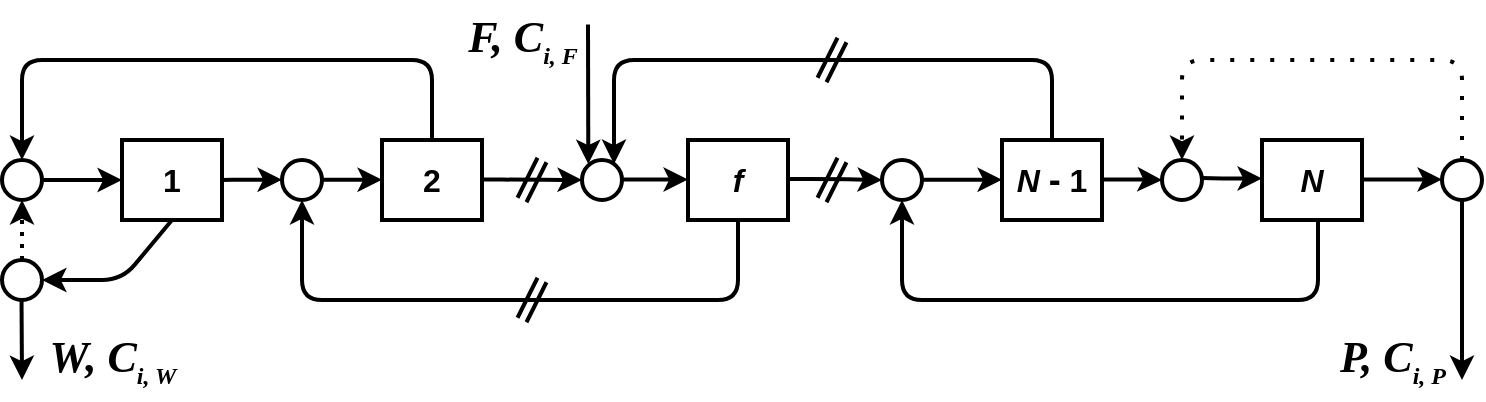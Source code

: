 <mxfile scale="20" border="0">
    <diagram id="ox55puOnoM0L2l18HqQe" name="Page-1">
        <mxGraphModel dx="1426" dy="807" grid="1" gridSize="10" guides="1" tooltips="1" connect="1" arrows="1" fold="1" page="1" pageScale="1" pageWidth="827" pageHeight="1169" math="0" shadow="0">
            <root>
                <mxCell id="0"/>
                <mxCell id="1" parent="0"/>
                <mxCell id="32" style="edgeStyle=orthogonalEdgeStyle;html=1;strokeWidth=2;fontFamily=Times New Roman;fontSize=18;" edge="1" parent="1" target="34">
                    <mxGeometry relative="1" as="geometry">
                        <mxPoint x="545" y="160" as="sourcePoint"/>
                        <mxPoint x="320" y="170" as="targetPoint"/>
                        <Array as="points">
                            <mxPoint x="545" y="120"/>
                            <mxPoint x="326" y="120"/>
                        </Array>
                    </mxGeometry>
                </mxCell>
                <mxCell id="28" style="edgeStyle=orthogonalEdgeStyle;html=1;entryX=0.5;entryY=0;entryDx=0;entryDy=0;strokeWidth=2;fontFamily=Times New Roman;fontSize=18;" edge="1" parent="1" source="7" target="19">
                    <mxGeometry relative="1" as="geometry">
                        <Array as="points">
                            <mxPoint x="235" y="120"/>
                            <mxPoint x="30" y="120"/>
                        </Array>
                    </mxGeometry>
                </mxCell>
                <mxCell id="7" value="&lt;span style=&quot;font-size: 16px;&quot;&gt;&lt;b&gt;2&lt;/b&gt;&lt;/span&gt;" style="rounded=0;whiteSpace=wrap;html=1;strokeWidth=2;" vertex="1" parent="1">
                    <mxGeometry x="210" y="160" width="50" height="40" as="geometry"/>
                </mxCell>
                <mxCell id="10" value="&lt;font style=&quot;font-size: 16px;&quot;&gt;&lt;b&gt;1&lt;/b&gt;&lt;/font&gt;" style="rounded=0;whiteSpace=wrap;html=1;strokeWidth=2;" vertex="1" parent="1">
                    <mxGeometry x="80" y="160" width="50" height="40" as="geometry"/>
                </mxCell>
                <mxCell id="11" value="&lt;span style=&quot;font-size: 16px;&quot;&gt;&lt;i&gt;&lt;b&gt;f&lt;/b&gt;&lt;/i&gt;&lt;/span&gt;" style="rounded=0;whiteSpace=wrap;html=1;strokeWidth=2;" vertex="1" parent="1">
                    <mxGeometry x="363" y="160" width="50" height="40" as="geometry"/>
                </mxCell>
                <mxCell id="12" value="&lt;b&gt;&lt;i style=&quot;font-size: 16px;&quot;&gt;N&amp;nbsp;&lt;/i&gt;&lt;font style=&quot;font-size: 18px;&quot;&gt;-&lt;/font&gt;&lt;span style=&quot;font-size: 16px;&quot;&gt; 1&lt;/span&gt;&lt;/b&gt;" style="rounded=0;whiteSpace=wrap;html=1;strokeWidth=2;" vertex="1" parent="1">
                    <mxGeometry x="520" y="160" width="50" height="40" as="geometry"/>
                </mxCell>
                <mxCell id="13" value="&lt;span style=&quot;font-size: 16px;&quot;&gt;&lt;i&gt;&lt;b&gt;N&lt;/b&gt;&lt;/i&gt;&lt;/span&gt;" style="rounded=0;whiteSpace=wrap;html=1;strokeWidth=2;" vertex="1" parent="1">
                    <mxGeometry x="650" y="160" width="50" height="40" as="geometry"/>
                </mxCell>
                <mxCell id="14" value="" style="endArrow=classic;html=1;exitX=0.5;exitY=1;exitDx=0;exitDy=0;strokeWidth=2;entryX=1;entryY=0.5;entryDx=0;entryDy=0;" edge="1" parent="1" source="10" target="16">
                    <mxGeometry width="50" height="50" relative="1" as="geometry">
                        <mxPoint x="79.6" y="200.0" as="sourcePoint"/>
                        <mxPoint x="40" y="245" as="targetPoint"/>
                        <Array as="points">
                            <mxPoint x="80" y="230"/>
                        </Array>
                    </mxGeometry>
                </mxCell>
                <mxCell id="15" value="&lt;font style=&quot;&quot; face=&quot;Times New Roman&quot;&gt;&lt;i style=&quot;&quot;&gt;&lt;font style=&quot;font-size: 22px;&quot;&gt;W, C&lt;/font&gt;&lt;/i&gt;&lt;i style=&quot;&quot;&gt;&lt;sub style=&quot;&quot;&gt;&lt;font style=&quot;font-size: 12px;&quot;&gt;i, W&lt;/font&gt;&lt;/sub&gt;&lt;/i&gt;&lt;/font&gt;" style="text;strokeColor=none;fillColor=none;html=1;fontSize=24;fontStyle=1;verticalAlign=middle;align=center;" vertex="1" parent="1">
                    <mxGeometry x="40" y="250" width="70" height="40" as="geometry"/>
                </mxCell>
                <mxCell id="21" style="edgeStyle=none;html=1;exitX=0.5;exitY=0;exitDx=0;exitDy=0;entryX=0.5;entryY=1;entryDx=0;entryDy=0;strokeWidth=2;fontFamily=Times New Roman;fontSize=18;dashed=1;dashPattern=1 2;" edge="1" parent="1" source="16" target="19">
                    <mxGeometry relative="1" as="geometry"/>
                </mxCell>
                <mxCell id="16" value="" style="ellipse;whiteSpace=wrap;html=1;aspect=fixed;strokeWidth=2;" vertex="1" parent="1">
                    <mxGeometry x="20" y="220" width="20" height="20" as="geometry"/>
                </mxCell>
                <mxCell id="17" value="" style="endArrow=classic;html=1;strokeWidth=2;" edge="1" parent="1">
                    <mxGeometry width="50" height="50" relative="1" as="geometry">
                        <mxPoint x="29.76" y="240" as="sourcePoint"/>
                        <mxPoint x="30" y="280" as="targetPoint"/>
                        <Array as="points">
                            <mxPoint x="29.76" y="240"/>
                        </Array>
                    </mxGeometry>
                </mxCell>
                <mxCell id="18" value="" style="endArrow=classic;html=1;strokeWidth=2;entryX=0;entryY=0.5;entryDx=0;entryDy=0;startArrow=none;" edge="1" parent="1" source="19" target="10">
                    <mxGeometry width="50" height="50" relative="1" as="geometry">
                        <mxPoint x="50" y="180" as="sourcePoint"/>
                        <mxPoint x="-10" y="250" as="targetPoint"/>
                        <Array as="points">
                            <mxPoint x="60" y="180"/>
                        </Array>
                    </mxGeometry>
                </mxCell>
                <mxCell id="20" value="" style="endArrow=none;html=1;strokeWidth=2;entryX=0;entryY=0.5;entryDx=0;entryDy=0;" edge="1" parent="1" target="19">
                    <mxGeometry width="50" height="50" relative="1" as="geometry">
                        <mxPoint x="30" y="180.0" as="sourcePoint"/>
                        <mxPoint x="60" y="180.0" as="targetPoint"/>
                        <Array as="points"/>
                    </mxGeometry>
                </mxCell>
                <mxCell id="19" value="" style="ellipse;whiteSpace=wrap;html=1;aspect=fixed;strokeWidth=2;" vertex="1" parent="1">
                    <mxGeometry x="20" y="170" width="20" height="20" as="geometry"/>
                </mxCell>
                <mxCell id="22" value="" style="ellipse;whiteSpace=wrap;html=1;aspect=fixed;strokeWidth=2;" vertex="1" parent="1">
                    <mxGeometry x="160" y="170" width="20" height="20" as="geometry"/>
                </mxCell>
                <mxCell id="24" value="" style="endArrow=classic;html=1;strokeWidth=2;entryX=0;entryY=0.5;entryDx=0;entryDy=0;startArrow=none;" edge="1" parent="1">
                    <mxGeometry width="50" height="50" relative="1" as="geometry">
                        <mxPoint x="130" y="180" as="sourcePoint"/>
                        <mxPoint x="160" y="179.86" as="targetPoint"/>
                        <Array as="points">
                            <mxPoint x="140" y="179.86"/>
                        </Array>
                    </mxGeometry>
                </mxCell>
                <mxCell id="25" value="" style="endArrow=classic;html=1;strokeWidth=2;entryX=0;entryY=0.5;entryDx=0;entryDy=0;startArrow=none;" edge="1" parent="1">
                    <mxGeometry width="50" height="50" relative="1" as="geometry">
                        <mxPoint x="180" y="179.86" as="sourcePoint"/>
                        <mxPoint x="210" y="179.86" as="targetPoint"/>
                        <Array as="points">
                            <mxPoint x="190" y="179.86"/>
                        </Array>
                    </mxGeometry>
                </mxCell>
                <mxCell id="30" value="" style="endArrow=classic;html=1;strokeWidth=2;entryX=0;entryY=0.5;entryDx=0;entryDy=0;startArrow=none;" edge="1" parent="1" target="34">
                    <mxGeometry width="50" height="50" relative="1" as="geometry">
                        <mxPoint x="260" y="179.8" as="sourcePoint"/>
                        <mxPoint x="300" y="179.8" as="targetPoint"/>
                        <Array as="points">
                            <mxPoint x="280" y="179.8"/>
                        </Array>
                    </mxGeometry>
                </mxCell>
                <mxCell id="31" value="" style="endArrow=classic;html=1;strokeWidth=2;entryX=0;entryY=0.5;entryDx=0;entryDy=0;startArrow=none;" edge="1" parent="1">
                    <mxGeometry width="50" height="50" relative="1" as="geometry">
                        <mxPoint x="323" y="179.76" as="sourcePoint"/>
                        <mxPoint x="363" y="179.76" as="targetPoint"/>
                        <Array as="points">
                            <mxPoint x="343" y="179.76"/>
                        </Array>
                    </mxGeometry>
                </mxCell>
                <mxCell id="33" value="" style="shape=link;endArrow=none;startArrow=none;html=1;strokeWidth=2;fontFamily=Times New Roman;fontSize=18;startFill=0;endFill=0;" edge="1" parent="1">
                    <mxGeometry width="100" height="100" relative="1" as="geometry">
                        <mxPoint x="430" y="130" as="sourcePoint"/>
                        <mxPoint x="440" y="110" as="targetPoint"/>
                        <Array as="points"/>
                    </mxGeometry>
                </mxCell>
                <mxCell id="34" value="" style="ellipse;whiteSpace=wrap;html=1;aspect=fixed;strokeWidth=2;" vertex="1" parent="1">
                    <mxGeometry x="310" y="170" width="20" height="20" as="geometry"/>
                </mxCell>
                <mxCell id="35" value="" style="ellipse;whiteSpace=wrap;html=1;aspect=fixed;strokeWidth=2;" vertex="1" parent="1">
                    <mxGeometry x="460" y="170" width="20" height="20" as="geometry"/>
                </mxCell>
                <mxCell id="36" value="" style="ellipse;whiteSpace=wrap;html=1;aspect=fixed;strokeWidth=2;" vertex="1" parent="1">
                    <mxGeometry x="600" y="170" width="20" height="20" as="geometry"/>
                </mxCell>
                <mxCell id="37" value="" style="endArrow=classic;html=1;strokeWidth=2;entryX=0;entryY=0.5;entryDx=0;entryDy=0;startArrow=none;" edge="1" parent="1" target="35">
                    <mxGeometry width="50" height="50" relative="1" as="geometry">
                        <mxPoint x="414" y="179.5" as="sourcePoint"/>
                        <mxPoint x="454" y="179.5" as="targetPoint"/>
                        <Array as="points">
                            <mxPoint x="434" y="179.5"/>
                        </Array>
                    </mxGeometry>
                </mxCell>
                <mxCell id="38" value="" style="endArrow=classic;html=1;strokeWidth=2;entryX=0;entryY=0.5;entryDx=0;entryDy=0;startArrow=none;" edge="1" parent="1">
                    <mxGeometry width="50" height="50" relative="1" as="geometry">
                        <mxPoint x="480" y="179.83" as="sourcePoint"/>
                        <mxPoint x="520" y="179.83" as="targetPoint"/>
                        <Array as="points">
                            <mxPoint x="500" y="179.83"/>
                        </Array>
                    </mxGeometry>
                </mxCell>
                <mxCell id="39" value="" style="endArrow=classic;html=1;strokeWidth=2;entryX=0;entryY=0.5;entryDx=0;entryDy=0;startArrow=none;" edge="1" parent="1">
                    <mxGeometry width="50" height="50" relative="1" as="geometry">
                        <mxPoint x="620" y="179" as="sourcePoint"/>
                        <mxPoint x="650" y="179.29" as="targetPoint"/>
                        <Array as="points">
                            <mxPoint x="630" y="179.29"/>
                        </Array>
                    </mxGeometry>
                </mxCell>
                <mxCell id="41" value="" style="shape=link;endArrow=none;startArrow=none;html=1;strokeWidth=2;fontFamily=Times New Roman;fontSize=18;startFill=0;endFill=0;" edge="1" parent="1">
                    <mxGeometry width="100" height="100" relative="1" as="geometry">
                        <mxPoint x="280" y="190" as="sourcePoint"/>
                        <mxPoint x="290" y="170" as="targetPoint"/>
                        <Array as="points"/>
                    </mxGeometry>
                </mxCell>
                <mxCell id="42" value="" style="shape=link;endArrow=none;startArrow=none;html=1;strokeWidth=2;fontFamily=Times New Roman;fontSize=18;startFill=0;endFill=0;" edge="1" parent="1">
                    <mxGeometry width="100" height="100" relative="1" as="geometry">
                        <mxPoint x="280" y="250" as="sourcePoint"/>
                        <mxPoint x="290" y="230" as="targetPoint"/>
                        <Array as="points"/>
                    </mxGeometry>
                </mxCell>
                <mxCell id="43" value="" style="shape=link;endArrow=none;startArrow=none;html=1;strokeWidth=2;fontFamily=Times New Roman;fontSize=18;startFill=0;endFill=0;" edge="1" parent="1">
                    <mxGeometry width="100" height="100" relative="1" as="geometry">
                        <mxPoint x="430" y="190" as="sourcePoint"/>
                        <mxPoint x="440" y="170" as="targetPoint"/>
                        <Array as="points"/>
                    </mxGeometry>
                </mxCell>
                <mxCell id="44" value="" style="endArrow=classic;html=1;strokeWidth=2;startArrow=none;" edge="1" parent="1">
                    <mxGeometry width="50" height="50" relative="1" as="geometry">
                        <mxPoint x="570" y="179.71" as="sourcePoint"/>
                        <mxPoint x="600" y="180" as="targetPoint"/>
                        <Array as="points">
                            <mxPoint x="590" y="179.71"/>
                        </Array>
                    </mxGeometry>
                </mxCell>
                <mxCell id="45" value="" style="endArrow=classic;html=1;strokeWidth=2;entryX=0;entryY=0.5;entryDx=0;entryDy=0;startArrow=none;" edge="1" parent="1">
                    <mxGeometry width="50" height="50" relative="1" as="geometry">
                        <mxPoint x="700" y="179.72" as="sourcePoint"/>
                        <mxPoint x="740" y="179.72" as="targetPoint"/>
                        <Array as="points">
                            <mxPoint x="720" y="179.72"/>
                        </Array>
                    </mxGeometry>
                </mxCell>
                <mxCell id="46" style="edgeStyle=orthogonalEdgeStyle;html=1;strokeWidth=2;fontFamily=Times New Roman;fontSize=18;entryX=0.5;entryY=1;entryDx=0;entryDy=0;exitX=0.5;exitY=1;exitDx=0;exitDy=0;" edge="1" parent="1" source="11" target="22">
                    <mxGeometry relative="1" as="geometry">
                        <mxPoint x="395" y="290" as="sourcePoint"/>
                        <mxPoint x="170" y="300" as="targetPoint"/>
                        <Array as="points">
                            <mxPoint x="388" y="240"/>
                            <mxPoint x="170" y="240"/>
                        </Array>
                    </mxGeometry>
                </mxCell>
                <mxCell id="47" style="edgeStyle=orthogonalEdgeStyle;html=1;strokeWidth=2;fontFamily=Times New Roman;fontSize=18;exitX=0.5;exitY=1;exitDx=0;exitDy=0;" edge="1" parent="1">
                    <mxGeometry relative="1" as="geometry">
                        <mxPoint x="678.0" y="200" as="sourcePoint"/>
                        <mxPoint x="470" y="190" as="targetPoint"/>
                        <Array as="points">
                            <mxPoint x="678" y="240"/>
                            <mxPoint x="470" y="240"/>
                            <mxPoint x="470" y="190"/>
                        </Array>
                    </mxGeometry>
                </mxCell>
                <mxCell id="49" style="edgeStyle=orthogonalEdgeStyle;html=1;strokeWidth=2;fontFamily=Times New Roman;fontSize=18;dashed=1;dashPattern=1 4;exitX=0.5;exitY=0;exitDx=0;exitDy=0;" edge="1" parent="1" source="50">
                    <mxGeometry relative="1" as="geometry">
                        <mxPoint x="750" y="160" as="sourcePoint"/>
                        <mxPoint x="610" y="170" as="targetPoint"/>
                        <Array as="points">
                            <mxPoint x="750" y="120"/>
                            <mxPoint x="610" y="120"/>
                        </Array>
                    </mxGeometry>
                </mxCell>
                <mxCell id="50" value="" style="ellipse;whiteSpace=wrap;html=1;aspect=fixed;strokeWidth=2;" vertex="1" parent="1">
                    <mxGeometry x="740" y="170" width="20" height="20" as="geometry"/>
                </mxCell>
                <mxCell id="51" value="" style="endArrow=classic;html=1;strokeWidth=2;startArrow=none;exitX=0.5;exitY=1;exitDx=0;exitDy=0;" edge="1" parent="1" source="50">
                    <mxGeometry width="50" height="50" relative="1" as="geometry">
                        <mxPoint x="760" y="179.81" as="sourcePoint"/>
                        <mxPoint x="750" y="280" as="targetPoint"/>
                        <Array as="points">
                            <mxPoint x="750" y="240"/>
                        </Array>
                    </mxGeometry>
                </mxCell>
                <mxCell id="52" value="&lt;font style=&quot;&quot; face=&quot;Times New Roman&quot;&gt;&lt;i style=&quot;&quot;&gt;&lt;font style=&quot;font-size: 22px;&quot;&gt;P, C&lt;/font&gt;&lt;/i&gt;&lt;i style=&quot;&quot;&gt;&lt;sub style=&quot;&quot;&gt;&lt;font style=&quot;font-size: 12px;&quot;&gt;i, P&lt;/font&gt;&lt;/sub&gt;&lt;/i&gt;&lt;/font&gt;" style="text;strokeColor=none;fillColor=none;html=1;fontSize=24;fontStyle=1;verticalAlign=middle;align=center;" vertex="1" parent="1">
                    <mxGeometry x="680" y="250" width="70" height="40" as="geometry"/>
                </mxCell>
                <mxCell id="55" value="" style="endArrow=classic;html=1;strokeWidth=2;startArrow=none;entryX=0.158;entryY=0.103;entryDx=0;entryDy=0;entryPerimeter=0;exitX=1.05;exitY=0.305;exitDx=0;exitDy=0;exitPerimeter=0;" edge="1" parent="1" source="56" target="34">
                    <mxGeometry width="50" height="50" relative="1" as="geometry">
                        <mxPoint x="312.97" y="101.88" as="sourcePoint"/>
                        <mxPoint x="313" y="170" as="targetPoint"/>
                        <Array as="points"/>
                    </mxGeometry>
                </mxCell>
                <mxCell id="56" value="&lt;font style=&quot;&quot; face=&quot;Times New Roman&quot;&gt;&lt;i style=&quot;&quot;&gt;&lt;font style=&quot;font-size: 22px;&quot;&gt;F, C&lt;/font&gt;&lt;/i&gt;&lt;i style=&quot;&quot;&gt;&lt;sub style=&quot;&quot;&gt;&lt;font style=&quot;font-size: 12px;&quot;&gt;i, F&lt;/font&gt;&lt;/sub&gt;&lt;/i&gt;&lt;/font&gt;" style="text;strokeColor=none;fillColor=none;html=1;fontSize=24;fontStyle=1;verticalAlign=middle;align=center;" vertex="1" parent="1">
                    <mxGeometry x="250" y="90" width="60" height="40" as="geometry"/>
                </mxCell>
            </root>
        </mxGraphModel>
    </diagram>
</mxfile>